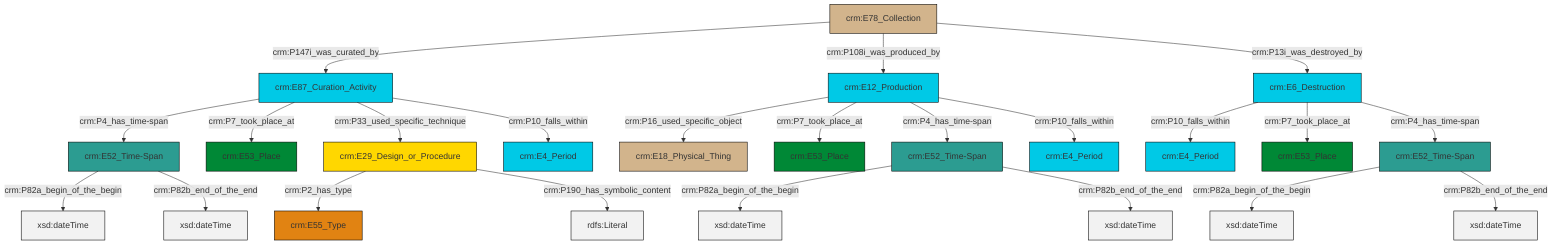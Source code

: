 graph TD
classDef Literal fill:#f2f2f2,stroke:#000000;
classDef CRM_Entity fill:#FFFFFF,stroke:#000000;
classDef Temporal_Entity fill:#00C9E6, stroke:#000000;
classDef Type fill:#E18312, stroke:#000000;
classDef Time-Span fill:#2C9C91, stroke:#000000;
classDef Appellation fill:#FFEB7F, stroke:#000000;
classDef Place fill:#008836, stroke:#000000;
classDef Persistent_Item fill:#B266B2, stroke:#000000;
classDef Conceptual_Object fill:#FFD700, stroke:#000000;
classDef Physical_Thing fill:#D2B48C, stroke:#000000;
classDef Actor fill:#f58aad, stroke:#000000;
classDef PC_Classes fill:#4ce600, stroke:#000000;
classDef Multi fill:#cccccc,stroke:#000000;

0["crm:E12_Production"]:::Temporal_Entity -->|crm:P16_used_specific_object| 1["crm:E18_Physical_Thing"]:::Physical_Thing
2["crm:E87_Curation_Activity"]:::Temporal_Entity -->|crm:P4_has_time-span| 3["crm:E52_Time-Span"]:::Time-Span
0["crm:E12_Production"]:::Temporal_Entity -->|crm:P7_took_place_at| 4["crm:E53_Place"]:::Place
7["crm:E78_Collection"]:::Physical_Thing -->|crm:P147i_was_curated_by| 2["crm:E87_Curation_Activity"]:::Temporal_Entity
0["crm:E12_Production"]:::Temporal_Entity -->|crm:P4_has_time-span| 9["crm:E52_Time-Span"]:::Time-Span
7["crm:E78_Collection"]:::Physical_Thing -->|crm:P108i_was_produced_by| 0["crm:E12_Production"]:::Temporal_Entity
0["crm:E12_Production"]:::Temporal_Entity -->|crm:P10_falls_within| 12["crm:E4_Period"]:::Temporal_Entity
13["crm:E6_Destruction"]:::Temporal_Entity -->|crm:P10_falls_within| 10["crm:E4_Period"]:::Temporal_Entity
2["crm:E87_Curation_Activity"]:::Temporal_Entity -->|crm:P7_took_place_at| 14["crm:E53_Place"]:::Place
9["crm:E52_Time-Span"]:::Time-Span -->|crm:P82a_begin_of_the_begin| 16[xsd:dateTime]:::Literal
3["crm:E52_Time-Span"]:::Time-Span -->|crm:P82a_begin_of_the_begin| 17[xsd:dateTime]:::Literal
3["crm:E52_Time-Span"]:::Time-Span -->|crm:P82b_end_of_the_end| 18[xsd:dateTime]:::Literal
13["crm:E6_Destruction"]:::Temporal_Entity -->|crm:P7_took_place_at| 19["crm:E53_Place"]:::Place
13["crm:E6_Destruction"]:::Temporal_Entity -->|crm:P4_has_time-span| 5["crm:E52_Time-Span"]:::Time-Span
2["crm:E87_Curation_Activity"]:::Temporal_Entity -->|crm:P33_used_specific_technique| 21["crm:E29_Design_or_Procedure"]:::Conceptual_Object
21["crm:E29_Design_or_Procedure"]:::Conceptual_Object -->|crm:P2_has_type| 23["crm:E55_Type"]:::Type
21["crm:E29_Design_or_Procedure"]:::Conceptual_Object -->|crm:P190_has_symbolic_content| 24[rdfs:Literal]:::Literal
2["crm:E87_Curation_Activity"]:::Temporal_Entity -->|crm:P10_falls_within| 27["crm:E4_Period"]:::Temporal_Entity
7["crm:E78_Collection"]:::Physical_Thing -->|crm:P13i_was_destroyed_by| 13["crm:E6_Destruction"]:::Temporal_Entity
5["crm:E52_Time-Span"]:::Time-Span -->|crm:P82a_begin_of_the_begin| 34[xsd:dateTime]:::Literal
5["crm:E52_Time-Span"]:::Time-Span -->|crm:P82b_end_of_the_end| 35[xsd:dateTime]:::Literal
9["crm:E52_Time-Span"]:::Time-Span -->|crm:P82b_end_of_the_end| 36[xsd:dateTime]:::Literal